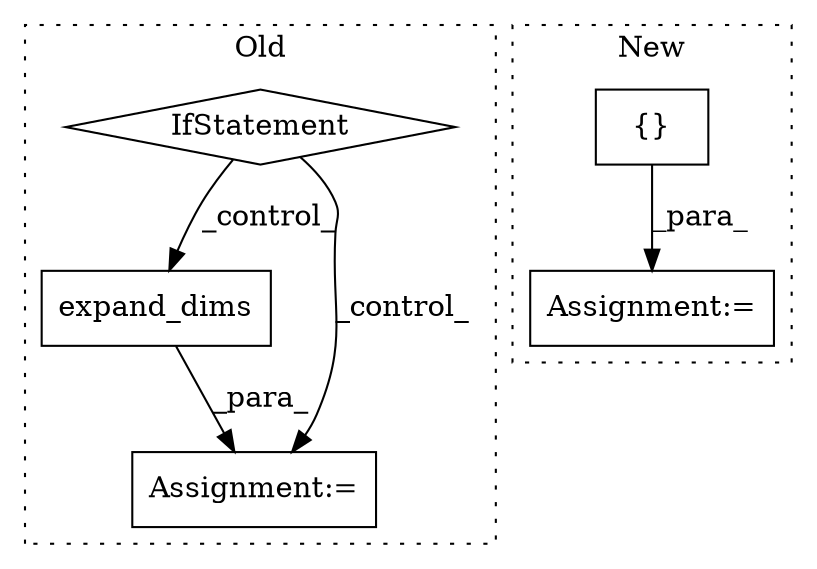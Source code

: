 digraph G {
subgraph cluster0 {
1 [label="expand_dims" a="32" s="5335,5369" l="12,1" shape="box"];
3 [label="Assignment:=" a="7" s="5379" l="1" shape="box"];
5 [label="IfStatement" a="25" s="5209,5232" l="4,2" shape="diamond"];
label = "Old";
style="dotted";
}
subgraph cluster1 {
2 [label="{}" a="4" s="5122" l="2" shape="box"];
4 [label="Assignment:=" a="7" s="5112" l="1" shape="box"];
label = "New";
style="dotted";
}
1 -> 3 [label="_para_"];
2 -> 4 [label="_para_"];
5 -> 3 [label="_control_"];
5 -> 1 [label="_control_"];
}